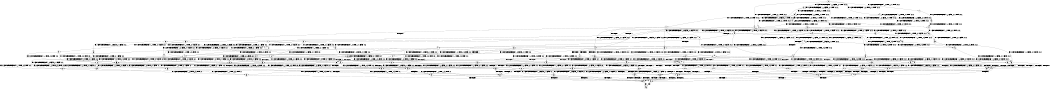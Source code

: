 digraph BCG {
size = "7, 10.5";
center = TRUE;
node [shape = circle];
0 [peripheries = 2];
0 -> 1 [label = "EX !0 !ATOMIC_EXCH_BRANCH (1, +0, TRUE, +0, 1, TRUE) !:0:1:2:"];
0 -> 2 [label = "EX !1 !ATOMIC_EXCH_BRANCH (1, +1, TRUE, +0, 2, TRUE) !:0:1:2:"];
0 -> 3 [label = "EX !2 !ATOMIC_EXCH_BRANCH (1, +0, FALSE, +0, 1, TRUE) !:0:1:2:"];
0 -> 4 [label = "EX !0 !ATOMIC_EXCH_BRANCH (1, +0, TRUE, +0, 1, TRUE) !:0:1:2:"];
1 -> 5 [label = "EX !2 !ATOMIC_EXCH_BRANCH (1, +0, FALSE, +0, 1, TRUE) !:0:1:2:"];
2 -> 6 [label = "EX !0 !ATOMIC_EXCH_BRANCH (1, +0, TRUE, +0, 1, FALSE) !:0:1:2:"];
2 -> 7 [label = "TERMINATE !1"];
2 -> 8 [label = "EX !2 !ATOMIC_EXCH_BRANCH (1, +0, FALSE, +0, 1, FALSE) !:0:1:2:"];
2 -> 9 [label = "EX !0 !ATOMIC_EXCH_BRANCH (1, +0, TRUE, +0, 1, FALSE) !:0:1:2:"];
3 -> 10 [label = "EX !0 !ATOMIC_EXCH_BRANCH (1, +0, TRUE, +0, 1, TRUE) !:0:1:2:"];
3 -> 11 [label = "EX !1 !ATOMIC_EXCH_BRANCH (1, +1, TRUE, +0, 2, TRUE) !:0:1:2:"];
3 -> 12 [label = "EX !0 !ATOMIC_EXCH_BRANCH (1, +0, TRUE, +0, 1, TRUE) !:0:1:2:"];
3 -> 3 [label = "EX !2 !ATOMIC_EXCH_BRANCH (1, +0, FALSE, +0, 1, TRUE) !:0:1:2:"];
4 -> 5 [label = "EX !2 !ATOMIC_EXCH_BRANCH (1, +0, FALSE, +0, 1, TRUE) !:0:1:2:"];
4 -> 13 [label = "EX !1 !ATOMIC_EXCH_BRANCH (1, +1, TRUE, +0, 2, TRUE) !:0:1:2:"];
4 -> 14 [label = "EX !2 !ATOMIC_EXCH_BRANCH (1, +0, FALSE, +0, 1, TRUE) !:0:1:2:"];
4 -> 4 [label = "EX !0 !ATOMIC_EXCH_BRANCH (1, +0, TRUE, +0, 1, TRUE) !:0:1:2:"];
5 -> 10 [label = "EX !0 !ATOMIC_EXCH_BRANCH (1, +0, TRUE, +0, 1, TRUE) !:0:1:2:"];
6 -> 15 [label = "EX !0 !ATOMIC_EXCH_BRANCH (1, +1, TRUE, +0, 3, TRUE) !:0:1:2:"];
7 -> 16 [label = "EX !0 !ATOMIC_EXCH_BRANCH (1, +0, TRUE, +0, 1, FALSE) !:0:2:"];
7 -> 17 [label = "EX !2 !ATOMIC_EXCH_BRANCH (1, +0, FALSE, +0, 1, FALSE) !:0:2:"];
7 -> 18 [label = "EX !0 !ATOMIC_EXCH_BRANCH (1, +0, TRUE, +0, 1, FALSE) !:0:2:"];
8 -> 19 [label = "EX !0 !ATOMIC_EXCH_BRANCH (1, +0, TRUE, +0, 1, FALSE) !:0:1:2:"];
8 -> 20 [label = "TERMINATE !1"];
8 -> 21 [label = "TERMINATE !2"];
8 -> 22 [label = "EX !0 !ATOMIC_EXCH_BRANCH (1, +0, TRUE, +0, 1, FALSE) !:0:1:2:"];
9 -> 15 [label = "EX !0 !ATOMIC_EXCH_BRANCH (1, +1, TRUE, +0, 3, TRUE) !:0:1:2:"];
9 -> 23 [label = "TERMINATE !1"];
9 -> 24 [label = "EX !2 !ATOMIC_EXCH_BRANCH (1, +0, FALSE, +0, 1, TRUE) !:0:1:2:"];
9 -> 25 [label = "EX !0 !ATOMIC_EXCH_BRANCH (1, +1, TRUE, +0, 3, TRUE) !:0:1:2:"];
10 -> 26 [label = "EX !1 !ATOMIC_EXCH_BRANCH (1, +1, TRUE, +0, 2, TRUE) !:0:1:2:"];
11 -> 27 [label = "EX !2 !ATOMIC_EXCH_BRANCH (1, +0, FALSE, +0, 1, FALSE) !:0:1:2:"];
11 -> 28 [label = "TERMINATE !1"];
11 -> 29 [label = "EX !0 !ATOMIC_EXCH_BRANCH (1, +0, TRUE, +0, 1, FALSE) !:0:1:2:"];
11 -> 8 [label = "EX !2 !ATOMIC_EXCH_BRANCH (1, +0, FALSE, +0, 1, FALSE) !:0:1:2:"];
12 -> 26 [label = "EX !1 !ATOMIC_EXCH_BRANCH (1, +1, TRUE, +0, 2, TRUE) !:0:1:2:"];
12 -> 30 [label = "EX !1 !ATOMIC_EXCH_BRANCH (1, +1, TRUE, +0, 2, TRUE) !:0:1:2:"];
12 -> 14 [label = "EX !2 !ATOMIC_EXCH_BRANCH (1, +0, FALSE, +0, 1, TRUE) !:0:1:2:"];
12 -> 12 [label = "EX !0 !ATOMIC_EXCH_BRANCH (1, +0, TRUE, +0, 1, TRUE) !:0:1:2:"];
13 -> 6 [label = "EX !0 !ATOMIC_EXCH_BRANCH (1, +0, TRUE, +0, 1, FALSE) !:0:1:2:"];
13 -> 31 [label = "TERMINATE !1"];
13 -> 32 [label = "EX !2 !ATOMIC_EXCH_BRANCH (1, +0, FALSE, +0, 1, FALSE) !:0:1:2:"];
13 -> 9 [label = "EX !0 !ATOMIC_EXCH_BRANCH (1, +0, TRUE, +0, 1, FALSE) !:0:1:2:"];
14 -> 10 [label = "EX !0 !ATOMIC_EXCH_BRANCH (1, +0, TRUE, +0, 1, TRUE) !:0:1:2:"];
14 -> 30 [label = "EX !1 !ATOMIC_EXCH_BRANCH (1, +1, TRUE, +0, 2, TRUE) !:0:1:2:"];
14 -> 14 [label = "EX !2 !ATOMIC_EXCH_BRANCH (1, +0, FALSE, +0, 1, TRUE) !:0:1:2:"];
14 -> 12 [label = "EX !0 !ATOMIC_EXCH_BRANCH (1, +0, TRUE, +0, 1, TRUE) !:0:1:2:"];
15 -> 33 [label = "EX !2 !ATOMIC_EXCH_BRANCH (1, +0, FALSE, +0, 1, FALSE) !:0:1:2:"];
16 -> 34 [label = "EX !0 !ATOMIC_EXCH_BRANCH (1, +1, TRUE, +0, 3, TRUE) !:0:2:"];
17 -> 35 [label = "EX !0 !ATOMIC_EXCH_BRANCH (1, +0, TRUE, +0, 1, FALSE) !:0:2:"];
17 -> 36 [label = "TERMINATE !2"];
17 -> 37 [label = "EX !0 !ATOMIC_EXCH_BRANCH (1, +0, TRUE, +0, 1, FALSE) !:0:2:"];
18 -> 34 [label = "EX !0 !ATOMIC_EXCH_BRANCH (1, +1, TRUE, +0, 3, TRUE) !:0:2:"];
18 -> 38 [label = "EX !2 !ATOMIC_EXCH_BRANCH (1, +0, FALSE, +0, 1, TRUE) !:0:2:"];
18 -> 39 [label = "EX !0 !ATOMIC_EXCH_BRANCH (1, +1, TRUE, +0, 3, TRUE) !:0:2:"];
19 -> 40 [label = "EX !0 !ATOMIC_EXCH_BRANCH (1, +1, TRUE, +0, 3, TRUE) !:0:1:2:"];
20 -> 35 [label = "EX !0 !ATOMIC_EXCH_BRANCH (1, +0, TRUE, +0, 1, FALSE) !:0:2:"];
20 -> 36 [label = "TERMINATE !2"];
20 -> 37 [label = "EX !0 !ATOMIC_EXCH_BRANCH (1, +0, TRUE, +0, 1, FALSE) !:0:2:"];
21 -> 41 [label = "EX !0 !ATOMIC_EXCH_BRANCH (1, +0, TRUE, +0, 1, FALSE) !:0:1:"];
21 -> 36 [label = "TERMINATE !1"];
21 -> 42 [label = "EX !0 !ATOMIC_EXCH_BRANCH (1, +0, TRUE, +0, 1, FALSE) !:0:1:"];
22 -> 40 [label = "EX !0 !ATOMIC_EXCH_BRANCH (1, +1, TRUE, +0, 3, TRUE) !:0:1:2:"];
22 -> 43 [label = "TERMINATE !1"];
22 -> 44 [label = "TERMINATE !2"];
22 -> 45 [label = "EX !0 !ATOMIC_EXCH_BRANCH (1, +1, TRUE, +0, 3, TRUE) !:0:1:2:"];
23 -> 34 [label = "EX !0 !ATOMIC_EXCH_BRANCH (1, +1, TRUE, +0, 3, TRUE) !:0:2:"];
23 -> 38 [label = "EX !2 !ATOMIC_EXCH_BRANCH (1, +0, FALSE, +0, 1, TRUE) !:0:2:"];
23 -> 39 [label = "EX !0 !ATOMIC_EXCH_BRANCH (1, +1, TRUE, +0, 3, TRUE) !:0:2:"];
24 -> 46 [label = "EX !0 !ATOMIC_EXCH_BRANCH (1, +1, TRUE, +0, 3, TRUE) !:0:1:2:"];
24 -> 47 [label = "TERMINATE !1"];
24 -> 24 [label = "EX !2 !ATOMIC_EXCH_BRANCH (1, +0, FALSE, +0, 1, TRUE) !:0:1:2:"];
24 -> 48 [label = "EX !0 !ATOMIC_EXCH_BRANCH (1, +1, TRUE, +0, 3, TRUE) !:0:1:2:"];
25 -> 33 [label = "EX !2 !ATOMIC_EXCH_BRANCH (1, +0, FALSE, +0, 1, FALSE) !:0:1:2:"];
25 -> 49 [label = "TERMINATE !1"];
25 -> 50 [label = "TERMINATE !0"];
25 -> 51 [label = "EX !2 !ATOMIC_EXCH_BRANCH (1, +0, FALSE, +0, 1, FALSE) !:0:1:2:"];
26 -> 52 [label = "EX !0 !ATOMIC_EXCH_BRANCH (1, +0, TRUE, +0, 1, FALSE) !:0:1:2:"];
27 -> 19 [label = "EX !0 !ATOMIC_EXCH_BRANCH (1, +0, TRUE, +0, 1, FALSE) !:0:1:2:"];
28 -> 53 [label = "EX !2 !ATOMIC_EXCH_BRANCH (1, +0, FALSE, +0, 1, FALSE) !:0:2:"];
28 -> 54 [label = "EX !0 !ATOMIC_EXCH_BRANCH (1, +0, TRUE, +0, 1, FALSE) !:0:2:"];
28 -> 17 [label = "EX !2 !ATOMIC_EXCH_BRANCH (1, +0, FALSE, +0, 1, FALSE) !:0:2:"];
29 -> 46 [label = "EX !0 !ATOMIC_EXCH_BRANCH (1, +1, TRUE, +0, 3, TRUE) !:0:1:2:"];
29 -> 47 [label = "TERMINATE !1"];
29 -> 24 [label = "EX !2 !ATOMIC_EXCH_BRANCH (1, +0, FALSE, +0, 1, TRUE) !:0:1:2:"];
29 -> 48 [label = "EX !0 !ATOMIC_EXCH_BRANCH (1, +1, TRUE, +0, 3, TRUE) !:0:1:2:"];
30 -> 52 [label = "EX !0 !ATOMIC_EXCH_BRANCH (1, +0, TRUE, +0, 1, FALSE) !:0:1:2:"];
30 -> 55 [label = "TERMINATE !1"];
30 -> 32 [label = "EX !2 !ATOMIC_EXCH_BRANCH (1, +0, FALSE, +0, 1, FALSE) !:0:1:2:"];
30 -> 29 [label = "EX !0 !ATOMIC_EXCH_BRANCH (1, +0, TRUE, +0, 1, FALSE) !:0:1:2:"];
31 -> 16 [label = "EX !0 !ATOMIC_EXCH_BRANCH (1, +0, TRUE, +0, 1, FALSE) !:0:2:"];
31 -> 56 [label = "EX !2 !ATOMIC_EXCH_BRANCH (1, +0, FALSE, +0, 1, FALSE) !:0:2:"];
31 -> 18 [label = "EX !0 !ATOMIC_EXCH_BRANCH (1, +0, TRUE, +0, 1, FALSE) !:0:2:"];
32 -> 19 [label = "EX !0 !ATOMIC_EXCH_BRANCH (1, +0, TRUE, +0, 1, FALSE) !:0:1:2:"];
32 -> 57 [label = "TERMINATE !1"];
32 -> 58 [label = "TERMINATE !2"];
32 -> 22 [label = "EX !0 !ATOMIC_EXCH_BRANCH (1, +0, TRUE, +0, 1, FALSE) !:0:1:2:"];
33 -> 59 [label = "TERMINATE !0"];
34 -> 60 [label = "EX !2 !ATOMIC_EXCH_BRANCH (1, +0, FALSE, +0, 1, FALSE) !:0:2:"];
35 -> 61 [label = "EX !0 !ATOMIC_EXCH_BRANCH (1, +1, TRUE, +0, 3, TRUE) !:0:2:"];
36 -> 62 [label = "EX !0 !ATOMIC_EXCH_BRANCH (1, +0, TRUE, +0, 1, FALSE) !:0:"];
36 -> 63 [label = "EX !0 !ATOMIC_EXCH_BRANCH (1, +0, TRUE, +0, 1, FALSE) !:0:"];
37 -> 61 [label = "EX !0 !ATOMIC_EXCH_BRANCH (1, +1, TRUE, +0, 3, TRUE) !:0:2:"];
37 -> 64 [label = "TERMINATE !2"];
37 -> 65 [label = "EX !0 !ATOMIC_EXCH_BRANCH (1, +1, TRUE, +0, 3, TRUE) !:0:2:"];
38 -> 66 [label = "EX !0 !ATOMIC_EXCH_BRANCH (1, +1, TRUE, +0, 3, TRUE) !:0:2:"];
38 -> 38 [label = "EX !2 !ATOMIC_EXCH_BRANCH (1, +0, FALSE, +0, 1, TRUE) !:0:2:"];
38 -> 67 [label = "EX !0 !ATOMIC_EXCH_BRANCH (1, +1, TRUE, +0, 3, TRUE) !:0:2:"];
39 -> 60 [label = "EX !2 !ATOMIC_EXCH_BRANCH (1, +0, FALSE, +0, 1, FALSE) !:0:2:"];
39 -> 68 [label = "TERMINATE !0"];
39 -> 69 [label = "EX !2 !ATOMIC_EXCH_BRANCH (1, +0, FALSE, +0, 1, FALSE) !:0:2:"];
40 -> 59 [label = "TERMINATE !0"];
41 -> 70 [label = "EX !0 !ATOMIC_EXCH_BRANCH (1, +1, TRUE, +0, 3, TRUE) !:0:1:"];
42 -> 70 [label = "EX !0 !ATOMIC_EXCH_BRANCH (1, +1, TRUE, +0, 3, TRUE) !:0:1:"];
42 -> 64 [label = "TERMINATE !1"];
42 -> 71 [label = "EX !0 !ATOMIC_EXCH_BRANCH (1, +1, TRUE, +0, 3, TRUE) !:0:1:"];
43 -> 61 [label = "EX !0 !ATOMIC_EXCH_BRANCH (1, +1, TRUE, +0, 3, TRUE) !:0:2:"];
43 -> 64 [label = "TERMINATE !2"];
43 -> 65 [label = "EX !0 !ATOMIC_EXCH_BRANCH (1, +1, TRUE, +0, 3, TRUE) !:0:2:"];
44 -> 70 [label = "EX !0 !ATOMIC_EXCH_BRANCH (1, +1, TRUE, +0, 3, TRUE) !:0:1:"];
44 -> 64 [label = "TERMINATE !1"];
44 -> 71 [label = "EX !0 !ATOMIC_EXCH_BRANCH (1, +1, TRUE, +0, 3, TRUE) !:0:1:"];
45 -> 59 [label = "TERMINATE !0"];
45 -> 72 [label = "TERMINATE !1"];
45 -> 73 [label = "TERMINATE !2"];
45 -> 74 [label = "TERMINATE !0"];
46 -> 33 [label = "EX !2 !ATOMIC_EXCH_BRANCH (1, +0, FALSE, +0, 1, FALSE) !:0:1:2:"];
47 -> 66 [label = "EX !0 !ATOMIC_EXCH_BRANCH (1, +1, TRUE, +0, 3, TRUE) !:0:2:"];
47 -> 38 [label = "EX !2 !ATOMIC_EXCH_BRANCH (1, +0, FALSE, +0, 1, TRUE) !:0:2:"];
47 -> 67 [label = "EX !0 !ATOMIC_EXCH_BRANCH (1, +1, TRUE, +0, 3, TRUE) !:0:2:"];
48 -> 33 [label = "EX !2 !ATOMIC_EXCH_BRANCH (1, +0, FALSE, +0, 1, FALSE) !:0:1:2:"];
48 -> 75 [label = "TERMINATE !1"];
48 -> 76 [label = "TERMINATE !0"];
48 -> 51 [label = "EX !2 !ATOMIC_EXCH_BRANCH (1, +0, FALSE, +0, 1, FALSE) !:0:1:2:"];
49 -> 60 [label = "EX !2 !ATOMIC_EXCH_BRANCH (1, +0, FALSE, +0, 1, FALSE) !:0:2:"];
49 -> 68 [label = "TERMINATE !0"];
49 -> 69 [label = "EX !2 !ATOMIC_EXCH_BRANCH (1, +0, FALSE, +0, 1, FALSE) !:0:2:"];
50 -> 77 [label = "EX !2 !ATOMIC_EXCH_BRANCH (1, +0, FALSE, +0, 1, FALSE) !:1:2:"];
50 -> 68 [label = "TERMINATE !1"];
50 -> 78 [label = "EX !2 !ATOMIC_EXCH_BRANCH (1, +0, FALSE, +0, 1, FALSE) !:1:2:"];
51 -> 59 [label = "TERMINATE !0"];
51 -> 72 [label = "TERMINATE !1"];
51 -> 73 [label = "TERMINATE !2"];
51 -> 74 [label = "TERMINATE !0"];
52 -> 46 [label = "EX !0 !ATOMIC_EXCH_BRANCH (1, +1, TRUE, +0, 3, TRUE) !:0:1:2:"];
53 -> 35 [label = "EX !0 !ATOMIC_EXCH_BRANCH (1, +0, TRUE, +0, 1, FALSE) !:0:2:"];
54 -> 66 [label = "EX !0 !ATOMIC_EXCH_BRANCH (1, +1, TRUE, +0, 3, TRUE) !:0:2:"];
54 -> 38 [label = "EX !2 !ATOMIC_EXCH_BRANCH (1, +0, FALSE, +0, 1, TRUE) !:0:2:"];
54 -> 67 [label = "EX !0 !ATOMIC_EXCH_BRANCH (1, +1, TRUE, +0, 3, TRUE) !:0:2:"];
55 -> 79 [label = "EX !0 !ATOMIC_EXCH_BRANCH (1, +0, TRUE, +0, 1, FALSE) !:0:2:"];
55 -> 56 [label = "EX !2 !ATOMIC_EXCH_BRANCH (1, +0, FALSE, +0, 1, FALSE) !:0:2:"];
55 -> 54 [label = "EX !0 !ATOMIC_EXCH_BRANCH (1, +0, TRUE, +0, 1, FALSE) !:0:2:"];
56 -> 35 [label = "EX !0 !ATOMIC_EXCH_BRANCH (1, +0, TRUE, +0, 1, FALSE) !:0:2:"];
56 -> 80 [label = "TERMINATE !2"];
56 -> 37 [label = "EX !0 !ATOMIC_EXCH_BRANCH (1, +0, TRUE, +0, 1, FALSE) !:0:2:"];
57 -> 35 [label = "EX !0 !ATOMIC_EXCH_BRANCH (1, +0, TRUE, +0, 1, FALSE) !:0:2:"];
57 -> 80 [label = "TERMINATE !2"];
57 -> 37 [label = "EX !0 !ATOMIC_EXCH_BRANCH (1, +0, TRUE, +0, 1, FALSE) !:0:2:"];
58 -> 41 [label = "EX !0 !ATOMIC_EXCH_BRANCH (1, +0, TRUE, +0, 1, FALSE) !:0:1:"];
58 -> 80 [label = "TERMINATE !1"];
58 -> 42 [label = "EX !0 !ATOMIC_EXCH_BRANCH (1, +0, TRUE, +0, 1, FALSE) !:0:1:"];
59 -> 81 [label = "TERMINATE !2"];
60 -> 82 [label = "TERMINATE !0"];
61 -> 82 [label = "TERMINATE !0"];
62 -> 83 [label = "EX !0 !ATOMIC_EXCH_BRANCH (1, +1, TRUE, +0, 3, TRUE) !:0:"];
63 -> 83 [label = "EX !0 !ATOMIC_EXCH_BRANCH (1, +1, TRUE, +0, 3, TRUE) !:0:"];
63 -> 84 [label = "EX !0 !ATOMIC_EXCH_BRANCH (1, +1, TRUE, +0, 3, TRUE) !:0:"];
64 -> 83 [label = "EX !0 !ATOMIC_EXCH_BRANCH (1, +1, TRUE, +0, 3, TRUE) !:0:"];
64 -> 84 [label = "EX !0 !ATOMIC_EXCH_BRANCH (1, +1, TRUE, +0, 3, TRUE) !:0:"];
65 -> 82 [label = "TERMINATE !0"];
65 -> 85 [label = "TERMINATE !2"];
65 -> 86 [label = "TERMINATE !0"];
66 -> 60 [label = "EX !2 !ATOMIC_EXCH_BRANCH (1, +0, FALSE, +0, 1, FALSE) !:0:2:"];
67 -> 60 [label = "EX !2 !ATOMIC_EXCH_BRANCH (1, +0, FALSE, +0, 1, FALSE) !:0:2:"];
67 -> 87 [label = "TERMINATE !0"];
67 -> 69 [label = "EX !2 !ATOMIC_EXCH_BRANCH (1, +0, FALSE, +0, 1, FALSE) !:0:2:"];
68 -> 88 [label = "EX !2 !ATOMIC_EXCH_BRANCH (1, +0, FALSE, +0, 1, FALSE) !:2:"];
68 -> 89 [label = "EX !2 !ATOMIC_EXCH_BRANCH (1, +0, FALSE, +0, 1, FALSE) !:2:"];
69 -> 82 [label = "TERMINATE !0"];
69 -> 85 [label = "TERMINATE !2"];
69 -> 86 [label = "TERMINATE !0"];
70 -> 81 [label = "TERMINATE !0"];
71 -> 81 [label = "TERMINATE !0"];
71 -> 85 [label = "TERMINATE !1"];
71 -> 90 [label = "TERMINATE !0"];
72 -> 82 [label = "TERMINATE !0"];
72 -> 85 [label = "TERMINATE !2"];
72 -> 86 [label = "TERMINATE !0"];
73 -> 81 [label = "TERMINATE !0"];
73 -> 85 [label = "TERMINATE !1"];
73 -> 90 [label = "TERMINATE !0"];
74 -> 81 [label = "TERMINATE !2"];
74 -> 86 [label = "TERMINATE !1"];
74 -> 90 [label = "TERMINATE !2"];
75 -> 60 [label = "EX !2 !ATOMIC_EXCH_BRANCH (1, +0, FALSE, +0, 1, FALSE) !:0:2:"];
75 -> 87 [label = "TERMINATE !0"];
75 -> 69 [label = "EX !2 !ATOMIC_EXCH_BRANCH (1, +0, FALSE, +0, 1, FALSE) !:0:2:"];
76 -> 77 [label = "EX !2 !ATOMIC_EXCH_BRANCH (1, +0, FALSE, +0, 1, FALSE) !:1:2:"];
76 -> 87 [label = "TERMINATE !1"];
76 -> 78 [label = "EX !2 !ATOMIC_EXCH_BRANCH (1, +0, FALSE, +0, 1, FALSE) !:1:2:"];
77 -> 81 [label = "TERMINATE !2"];
78 -> 81 [label = "TERMINATE !2"];
78 -> 86 [label = "TERMINATE !1"];
78 -> 90 [label = "TERMINATE !2"];
79 -> 66 [label = "EX !0 !ATOMIC_EXCH_BRANCH (1, +1, TRUE, +0, 3, TRUE) !:0:2:"];
80 -> 62 [label = "EX !0 !ATOMIC_EXCH_BRANCH (1, +0, TRUE, +0, 1, FALSE) !:0:"];
80 -> 63 [label = "EX !0 !ATOMIC_EXCH_BRANCH (1, +0, TRUE, +0, 1, FALSE) !:0:"];
81 -> 91 [label = "TERMINATE !1"];
82 -> 91 [label = "TERMINATE !2"];
83 -> 91 [label = "TERMINATE !0"];
84 -> 91 [label = "TERMINATE !0"];
84 -> 92 [label = "TERMINATE !0"];
85 -> 91 [label = "TERMINATE !0"];
85 -> 92 [label = "TERMINATE !0"];
86 -> 91 [label = "TERMINATE !2"];
86 -> 92 [label = "TERMINATE !2"];
87 -> 88 [label = "EX !2 !ATOMIC_EXCH_BRANCH (1, +0, FALSE, +0, 1, FALSE) !:2:"];
87 -> 89 [label = "EX !2 !ATOMIC_EXCH_BRANCH (1, +0, FALSE, +0, 1, FALSE) !:2:"];
88 -> 91 [label = "TERMINATE !2"];
89 -> 91 [label = "TERMINATE !2"];
89 -> 92 [label = "TERMINATE !2"];
90 -> 91 [label = "TERMINATE !1"];
90 -> 92 [label = "TERMINATE !1"];
91 -> 93 [label = "exit"];
92 -> 93 [label = "exit"];
}
